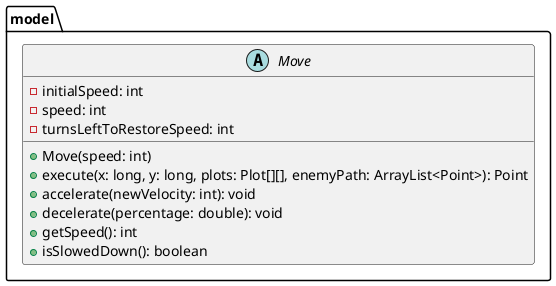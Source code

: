 @startuml
'https://plantuml.com/class-diagram

package model {
    abstract class Move {
      - initialSpeed: int
      - speed: int
      - turnsLeftToRestoreSpeed: int
      + Move(speed: int)
      + execute(x: long, y: long, plots: Plot[][], enemyPath: ArrayList<Point>): Point
      + accelerate(newVelocity: int): void
      + decelerate(percentage: double): void
      + getSpeed(): int
      + isSlowedDown(): boolean
    }
}

@enduml